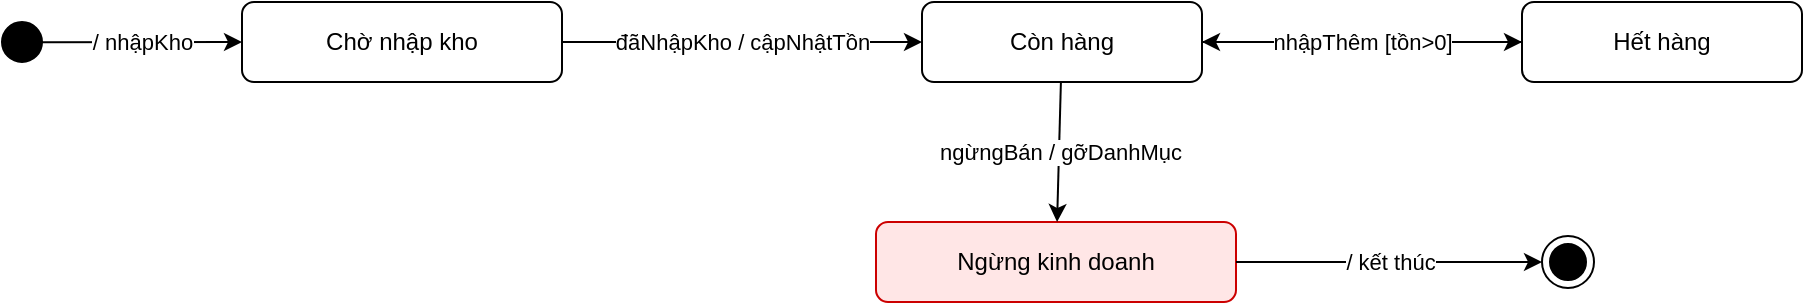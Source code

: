 <mxfile version="28.2.8">
  <diagram id="bai8" name="Bai8_State_Product">
    <mxGraphModel dx="2486" dy="561" grid="1" gridSize="10" guides="1" tooltips="1" connect="1" arrows="1" fold="1" page="1" pageScale="1" pageWidth="1169" pageHeight="827" math="0" shadow="0">
      <root>
        <mxCell id="0" />
        <mxCell id="1" parent="0" />
        <mxCell id="init" value="" style="ellipse;fillColor=strokeColor;html=1;" parent="1" vertex="1">
          <mxGeometry x="-100" y="140" width="20" height="20" as="geometry" />
        </mxCell>
        <mxCell id="s_wait" value="Chờ nhập kho" style="rounded=1;whiteSpace=wrap;html=1;" parent="1" vertex="1">
          <mxGeometry x="20" y="130" width="160" height="40" as="geometry" />
        </mxCell>
        <mxCell id="s_in" value="Còn hàng" style="rounded=1;whiteSpace=wrap;html=1;" parent="1" vertex="1">
          <mxGeometry x="360" y="130" width="140" height="40" as="geometry" />
        </mxCell>
        <mxCell id="s_out" value="Hết hàng" style="rounded=1;whiteSpace=wrap;html=1;" parent="1" vertex="1">
          <mxGeometry x="660" y="130" width="140" height="40" as="geometry" />
        </mxCell>
        <mxCell id="s_stop" value="Ngừng kinh doanh" style="rounded=1;whiteSpace=wrap;html=1;fillColor=#ffe6e6;strokeColor=#cc0000;" parent="1" vertex="1">
          <mxGeometry x="337" y="240" width="180" height="40" as="geometry" />
        </mxCell>
        <mxCell id="final" value="" style="ellipse;html=1;shape=endState;fillColor=strokeColor;" parent="1" vertex="1">
          <mxGeometry x="670" y="247" width="26" height="26" as="geometry" />
        </mxCell>
        <mxCell id="t0" value="/ nhậpKho" style="endArrow=classic;html=1;" parent="1" source="init" target="s_wait" edge="1">
          <mxGeometry relative="1" as="geometry" />
        </mxCell>
        <mxCell id="t1" value="đãNhậpKho / cậpNhậtTồn" style="endArrow=classic;html=1;" parent="1" source="s_wait" target="s_in" edge="1">
          <mxGeometry relative="1" as="geometry" />
        </mxCell>
        <mxCell id="t2" value="bánHết [tồn=0]" style="endArrow=classic;html=1;" parent="1" source="s_in" target="s_out" edge="1">
          <mxGeometry relative="1" as="geometry" />
        </mxCell>
        <mxCell id="t3" value="nhậpThêm [tồn&gt;0]" style="endArrow=classic;html=1;" parent="1" source="s_out" target="s_in" edge="1">
          <mxGeometry relative="1" as="geometry" />
        </mxCell>
        <mxCell id="t4" value="ngừngBán / gỡDanhMục" style="endArrow=classic;html=1;" parent="1" source="s_in" target="s_stop" edge="1">
          <mxGeometry relative="1" as="geometry" />
        </mxCell>
        <mxCell id="t5" value="/ kết thúc" style="endArrow=classic;html=1;exitX=1;exitY=0.5;exitDx=0;exitDy=0;" parent="1" source="s_stop" target="final" edge="1">
          <mxGeometry relative="1" as="geometry" />
        </mxCell>
      </root>
    </mxGraphModel>
  </diagram>
</mxfile>
